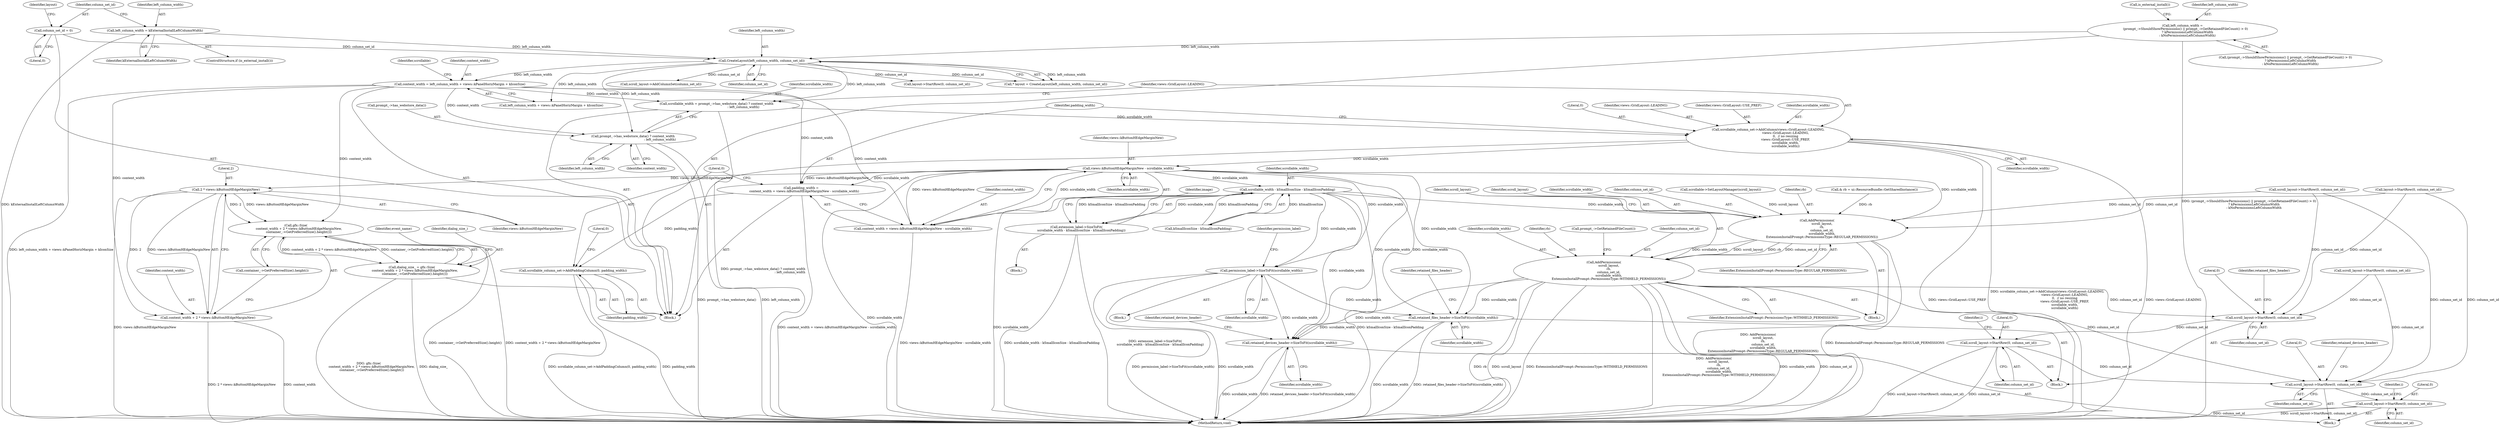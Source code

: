 digraph "0_Chrome_0a1c15fecb1240ab909e1431b6127410c3b380e0_0@integer" {
"1000215" [label="(Call,content_width = left_column_width + views::kPanelHorizMargin + kIconSize)"];
"1000126" [label="(Call,CreateLayout(left_column_width, column_set_id))"];
"1000116" [label="(Call,left_column_width = kExternalInstallLeftColumnWidth)"];
"1000104" [label="(Call,left_column_width =\n      (prompt_->ShouldShowPermissions() || prompt_->GetRetainedFileCount() > 0)\n          ? kPermissionsLeftColumnWidth\n          : kNoPermissionsLeftColumnWidth)"];
"1000120" [label="(Call,column_set_id = 0)"];
"1000240" [label="(Call,scrollable_width = prompt_->has_webstore_data() ? content_width\n                                                      : left_column_width)"];
"1000246" [label="(Call,scrollable_column_set->AddColumn(views::GridLayout::LEADING,\n                                   views::GridLayout::LEADING,\n                                   0,  // no resizing\n                                   views::GridLayout::USE_PREF,\n                                   scrollable_width,\n                                   scrollable_width))"];
"1000258" [label="(Call,views::kButtonHEdgeMarginNew - scrollable_width)"];
"1000254" [label="(Call,padding_width =\n      content_width + views::kButtonHEdgeMarginNew - scrollable_width)"];
"1000261" [label="(Call,scrollable_column_set->AddPaddingColumn(0, padding_width))"];
"1000256" [label="(Call,content_width + views::kButtonHEdgeMarginNew - scrollable_width)"];
"1000305" [label="(Call,scrollable_width - kSmallIconSize - kSmallIconPadding)"];
"1000304" [label="(Call,extension_label->SizeToFit(\n          scrollable_width - kSmallIconSize - kSmallIconPadding))"];
"1000336" [label="(Call,AddPermissions(\n          scroll_layout,\n          rb,\n          column_set_id,\n          scrollable_width,\n          ExtensionInstallPrompt::PermissionsType::REGULAR_PERMISSIONS))"];
"1000342" [label="(Call,AddPermissions(\n          scroll_layout,\n          rb,\n          column_set_id,\n          scrollable_width,\n          ExtensionInstallPrompt::PermissionsType::WITHHELD_PERMISSIONS))"];
"1000375" [label="(Call,scroll_layout->StartRow(0, column_set_id))"];
"1000391" [label="(Call,scroll_layout->StartRow(0, column_set_id))"];
"1000422" [label="(Call,scroll_layout->StartRow(0, column_set_id))"];
"1000438" [label="(Call,scroll_layout->StartRow(0, column_set_id))"];
"1000387" [label="(Call,retained_files_header->SizeToFit(scrollable_width))"];
"1000434" [label="(Call,retained_devices_header->SizeToFit(scrollable_width))"];
"1000365" [label="(Call,permission_label->SizeToFit(scrollable_width))"];
"1000480" [label="(Call,2 * views::kButtonHEdgeMarginNew)"];
"1000477" [label="(Call,gfx::Size(\n      content_width + 2 * views::kButtonHEdgeMarginNew,\n      container_->GetPreferredSize().height()))"];
"1000475" [label="(Call,dialog_size_ = gfx::Size(\n      content_width + 2 * views::kButtonHEdgeMarginNew,\n      container_->GetPreferredSize().height()))"];
"1000478" [label="(Call,content_width + 2 * views::kButtonHEdgeMarginNew)"];
"1000242" [label="(Call,prompt_->has_webstore_data() ? content_width\n                                                      : left_column_width)"];
"1000340" [label="(Identifier,scrollable_width)"];
"1000116" [label="(Call,left_column_width = kExternalInstallLeftColumnWidth)"];
"1000368" [label="(Identifier,permission_label)"];
"1000423" [label="(Literal,0)"];
"1000345" [label="(Identifier,column_set_id)"];
"1000124" [label="(Call,* layout = CreateLayout(left_column_width, column_set_id))"];
"1000247" [label="(Identifier,views::GridLayout::LEADING)"];
"1000341" [label="(Identifier,ExtensionInstallPrompt::PermissionsType::REGULAR_PERMISSIONS)"];
"1000339" [label="(Identifier,column_set_id)"];
"1000486" [label="(Identifier,event_name)"];
"1000343" [label="(Identifier,scroll_layout)"];
"1000118" [label="(Identifier,kExternalInstallLeftColumnWidth)"];
"1000481" [label="(Literal,2)"];
"1000255" [label="(Identifier,padding_width)"];
"1000126" [label="(Call,CreateLayout(left_column_width, column_set_id))"];
"1000445" [label="(Identifier,i)"];
"1000495" [label="(MethodReturn,void)"];
"1000388" [label="(Identifier,scrollable_width)"];
"1000232" [label="(Call,scrollable->SetLayoutManager(scroll_layout))"];
"1000263" [label="(Identifier,padding_width)"];
"1000390" [label="(Identifier,retained_files_header)"];
"1000217" [label="(Call,left_column_width + views::kPanelHorizMargin + kIconSize)"];
"1000338" [label="(Identifier,rb)"];
"1000346" [label="(Identifier,scrollable_width)"];
"1000260" [label="(Identifier,scrollable_width)"];
"1000125" [label="(Identifier,layout)"];
"1000104" [label="(Call,left_column_width =\n      (prompt_->ShouldShowPermissions() || prompt_->GetRetainedFileCount() > 0)\n          ? kPermissionsLeftColumnWidth\n          : kNoPermissionsLeftColumnWidth)"];
"1000245" [label="(Identifier,left_column_width)"];
"1000262" [label="(Literal,0)"];
"1000437" [label="(Identifier,retained_devices_header)"];
"1000215" [label="(Call,content_width = left_column_width + views::kPanelHorizMargin + kIconSize)"];
"1000418" [label="(Block,)"];
"1000127" [label="(Identifier,left_column_width)"];
"1000261" [label="(Call,scrollable_column_set->AddPaddingColumn(0, padding_width))"];
"1000307" [label="(Call,kSmallIconSize - kSmallIconPadding)"];
"1000376" [label="(Literal,0)"];
"1000365" [label="(Call,permission_label->SizeToFit(scrollable_width))"];
"1000477" [label="(Call,gfx::Size(\n      content_width + 2 * views::kButtonHEdgeMarginNew,\n      container_->GetPreferredSize().height()))"];
"1000476" [label="(Identifier,dialog_size_)"];
"1000237" [label="(Call,scroll_layout->AddColumnSet(column_set_id))"];
"1000375" [label="(Call,scroll_layout->StartRow(0, column_set_id))"];
"1000377" [label="(Identifier,column_set_id)"];
"1000251" [label="(Identifier,scrollable_width)"];
"1000264" [label="(Call,layout->StartRow(0, column_set_id))"];
"1000256" [label="(Call,content_width + views::kButtonHEdgeMarginNew - scrollable_width)"];
"1000242" [label="(Call,prompt_->has_webstore_data() ? content_width\n                                                      : left_column_width)"];
"1000349" [label="(Block,)"];
"1000482" [label="(Identifier,views::kButtonHEdgeMarginNew)"];
"1000122" [label="(Literal,0)"];
"1000249" [label="(Literal,0)"];
"1000438" [label="(Call,scroll_layout->StartRow(0, column_set_id))"];
"1000130" [label="(Call,& rb = ui::ResourceBundle::GetSharedInstance())"];
"1000102" [label="(Block,)"];
"1000387" [label="(Call,retained_files_header->SizeToFit(scrollable_width))"];
"1000258" [label="(Call,views::kButtonHEdgeMarginNew - scrollable_width)"];
"1000344" [label="(Identifier,rb)"];
"1000114" [label="(ControlStructure,if (is_external_install()))"];
"1000347" [label="(Identifier,ExtensionInstallPrompt::PermissionsType::WITHHELD_PERMISSIONS)"];
"1000380" [label="(Identifier,retained_files_header)"];
"1000366" [label="(Identifier,scrollable_width)"];
"1000117" [label="(Identifier,left_column_width)"];
"1000312" [label="(Identifier,image)"];
"1000422" [label="(Call,scroll_layout->StartRow(0, column_set_id))"];
"1000252" [label="(Identifier,scrollable_width)"];
"1000240" [label="(Call,scrollable_width = prompt_->has_webstore_data() ? content_width\n                                                      : left_column_width)"];
"1000246" [label="(Call,scrollable_column_set->AddColumn(views::GridLayout::LEADING,\n                                   views::GridLayout::LEADING,\n                                   0,  // no resizing\n                                   views::GridLayout::USE_PREF,\n                                   scrollable_width,\n                                   scrollable_width))"];
"1000243" [label="(Call,prompt_->has_webstore_data())"];
"1000120" [label="(Call,column_set_id = 0)"];
"1000248" [label="(Identifier,views::GridLayout::LEADING)"];
"1000391" [label="(Call,scroll_layout->StartRow(0, column_set_id))"];
"1000115" [label="(Call,is_external_install())"];
"1000305" [label="(Call,scrollable_width - kSmallIconSize - kSmallIconPadding)"];
"1000424" [label="(Identifier,column_set_id)"];
"1000259" [label="(Identifier,views::kButtonHEdgeMarginNew)"];
"1000336" [label="(Call,AddPermissions(\n          scroll_layout,\n          rb,\n          column_set_id,\n          scrollable_width,\n          ExtensionInstallPrompt::PermissionsType::REGULAR_PERMISSIONS))"];
"1000427" [label="(Identifier,retained_devices_header)"];
"1000342" [label="(Call,AddPermissions(\n          scroll_layout,\n          rb,\n          column_set_id,\n          scrollable_width,\n          ExtensionInstallPrompt::PermissionsType::WITHHELD_PERMISSIONS))"];
"1000440" [label="(Identifier,column_set_id)"];
"1000337" [label="(Identifier,scroll_layout)"];
"1000121" [label="(Identifier,column_set_id)"];
"1000353" [label="(Call,scroll_layout->StartRow(0, column_set_id))"];
"1000434" [label="(Call,retained_devices_header->SizeToFit(scrollable_width))"];
"1000370" [label="(Call,prompt_->GetRetainedFileCount())"];
"1000398" [label="(Identifier,i)"];
"1000257" [label="(Identifier,content_width)"];
"1000128" [label="(Identifier,column_set_id)"];
"1000106" [label="(Call,(prompt_->ShouldShowPermissions() || prompt_->GetRetainedFileCount() > 0)\n          ? kPermissionsLeftColumnWidth\n          : kNoPermissionsLeftColumnWidth)"];
"1000392" [label="(Literal,0)"];
"1000241" [label="(Identifier,scrollable_width)"];
"1000292" [label="(Call,scroll_layout->StartRow(0, column_set_id))"];
"1000479" [label="(Identifier,content_width)"];
"1000136" [label="(Call,layout->StartRow(0, column_set_id))"];
"1000224" [label="(Identifier,scrollable)"];
"1000304" [label="(Call,extension_label->SizeToFit(\n          scrollable_width - kSmallIconSize - kSmallIconPadding))"];
"1000216" [label="(Identifier,content_width)"];
"1000393" [label="(Identifier,column_set_id)"];
"1000439" [label="(Literal,0)"];
"1000478" [label="(Call,content_width + 2 * views::kButtonHEdgeMarginNew)"];
"1000475" [label="(Call,dialog_size_ = gfx::Size(\n      content_width + 2 * views::kButtonHEdgeMarginNew,\n      container_->GetPreferredSize().height()))"];
"1000306" [label="(Identifier,scrollable_width)"];
"1000483" [label="(Call,container_->GetPreferredSize().height())"];
"1000371" [label="(Block,)"];
"1000291" [label="(Block,)"];
"1000244" [label="(Identifier,content_width)"];
"1000480" [label="(Call,2 * views::kButtonHEdgeMarginNew)"];
"1000435" [label="(Identifier,scrollable_width)"];
"1000250" [label="(Identifier,views::GridLayout::USE_PREF)"];
"1000254" [label="(Call,padding_width =\n      content_width + views::kButtonHEdgeMarginNew - scrollable_width)"];
"1000105" [label="(Identifier,left_column_width)"];
"1000265" [label="(Literal,0)"];
"1000335" [label="(Block,)"];
"1000215" -> "1000102"  [label="AST: "];
"1000215" -> "1000217"  [label="CFG: "];
"1000216" -> "1000215"  [label="AST: "];
"1000217" -> "1000215"  [label="AST: "];
"1000224" -> "1000215"  [label="CFG: "];
"1000215" -> "1000495"  [label="DDG: left_column_width + views::kPanelHorizMargin + kIconSize"];
"1000126" -> "1000215"  [label="DDG: left_column_width"];
"1000215" -> "1000240"  [label="DDG: content_width"];
"1000215" -> "1000242"  [label="DDG: content_width"];
"1000215" -> "1000254"  [label="DDG: content_width"];
"1000215" -> "1000256"  [label="DDG: content_width"];
"1000215" -> "1000477"  [label="DDG: content_width"];
"1000215" -> "1000478"  [label="DDG: content_width"];
"1000126" -> "1000124"  [label="AST: "];
"1000126" -> "1000128"  [label="CFG: "];
"1000127" -> "1000126"  [label="AST: "];
"1000128" -> "1000126"  [label="AST: "];
"1000124" -> "1000126"  [label="CFG: "];
"1000126" -> "1000124"  [label="DDG: left_column_width"];
"1000126" -> "1000124"  [label="DDG: column_set_id"];
"1000116" -> "1000126"  [label="DDG: left_column_width"];
"1000104" -> "1000126"  [label="DDG: left_column_width"];
"1000120" -> "1000126"  [label="DDG: column_set_id"];
"1000126" -> "1000136"  [label="DDG: column_set_id"];
"1000126" -> "1000217"  [label="DDG: left_column_width"];
"1000126" -> "1000237"  [label="DDG: column_set_id"];
"1000126" -> "1000240"  [label="DDG: left_column_width"];
"1000126" -> "1000242"  [label="DDG: left_column_width"];
"1000116" -> "1000114"  [label="AST: "];
"1000116" -> "1000118"  [label="CFG: "];
"1000117" -> "1000116"  [label="AST: "];
"1000118" -> "1000116"  [label="AST: "];
"1000121" -> "1000116"  [label="CFG: "];
"1000116" -> "1000495"  [label="DDG: kExternalInstallLeftColumnWidth"];
"1000104" -> "1000102"  [label="AST: "];
"1000104" -> "1000106"  [label="CFG: "];
"1000105" -> "1000104"  [label="AST: "];
"1000106" -> "1000104"  [label="AST: "];
"1000115" -> "1000104"  [label="CFG: "];
"1000104" -> "1000495"  [label="DDG: (prompt_->ShouldShowPermissions() || prompt_->GetRetainedFileCount() > 0)\n          ? kPermissionsLeftColumnWidth\n          : kNoPermissionsLeftColumnWidth"];
"1000120" -> "1000102"  [label="AST: "];
"1000120" -> "1000122"  [label="CFG: "];
"1000121" -> "1000120"  [label="AST: "];
"1000122" -> "1000120"  [label="AST: "];
"1000125" -> "1000120"  [label="CFG: "];
"1000240" -> "1000102"  [label="AST: "];
"1000240" -> "1000242"  [label="CFG: "];
"1000241" -> "1000240"  [label="AST: "];
"1000242" -> "1000240"  [label="AST: "];
"1000247" -> "1000240"  [label="CFG: "];
"1000240" -> "1000495"  [label="DDG: prompt_->has_webstore_data() ? content_width\n                                                      : left_column_width"];
"1000240" -> "1000246"  [label="DDG: scrollable_width"];
"1000246" -> "1000102"  [label="AST: "];
"1000246" -> "1000252"  [label="CFG: "];
"1000247" -> "1000246"  [label="AST: "];
"1000248" -> "1000246"  [label="AST: "];
"1000249" -> "1000246"  [label="AST: "];
"1000250" -> "1000246"  [label="AST: "];
"1000251" -> "1000246"  [label="AST: "];
"1000252" -> "1000246"  [label="AST: "];
"1000255" -> "1000246"  [label="CFG: "];
"1000246" -> "1000495"  [label="DDG: views::GridLayout::LEADING"];
"1000246" -> "1000495"  [label="DDG: views::GridLayout::USE_PREF"];
"1000246" -> "1000495"  [label="DDG: scrollable_column_set->AddColumn(views::GridLayout::LEADING,\n                                   views::GridLayout::LEADING,\n                                   0,  // no resizing\n                                   views::GridLayout::USE_PREF,\n                                   scrollable_width,\n                                   scrollable_width)"];
"1000246" -> "1000258"  [label="DDG: scrollable_width"];
"1000258" -> "1000256"  [label="AST: "];
"1000258" -> "1000260"  [label="CFG: "];
"1000259" -> "1000258"  [label="AST: "];
"1000260" -> "1000258"  [label="AST: "];
"1000256" -> "1000258"  [label="CFG: "];
"1000258" -> "1000495"  [label="DDG: scrollable_width"];
"1000258" -> "1000254"  [label="DDG: views::kButtonHEdgeMarginNew"];
"1000258" -> "1000254"  [label="DDG: scrollable_width"];
"1000258" -> "1000256"  [label="DDG: views::kButtonHEdgeMarginNew"];
"1000258" -> "1000256"  [label="DDG: scrollable_width"];
"1000258" -> "1000305"  [label="DDG: scrollable_width"];
"1000258" -> "1000336"  [label="DDG: scrollable_width"];
"1000258" -> "1000365"  [label="DDG: scrollable_width"];
"1000258" -> "1000387"  [label="DDG: scrollable_width"];
"1000258" -> "1000434"  [label="DDG: scrollable_width"];
"1000258" -> "1000480"  [label="DDG: views::kButtonHEdgeMarginNew"];
"1000254" -> "1000102"  [label="AST: "];
"1000254" -> "1000256"  [label="CFG: "];
"1000255" -> "1000254"  [label="AST: "];
"1000256" -> "1000254"  [label="AST: "];
"1000262" -> "1000254"  [label="CFG: "];
"1000254" -> "1000495"  [label="DDG: content_width + views::kButtonHEdgeMarginNew - scrollable_width"];
"1000254" -> "1000261"  [label="DDG: padding_width"];
"1000261" -> "1000102"  [label="AST: "];
"1000261" -> "1000263"  [label="CFG: "];
"1000262" -> "1000261"  [label="AST: "];
"1000263" -> "1000261"  [label="AST: "];
"1000265" -> "1000261"  [label="CFG: "];
"1000261" -> "1000495"  [label="DDG: padding_width"];
"1000261" -> "1000495"  [label="DDG: scrollable_column_set->AddPaddingColumn(0, padding_width)"];
"1000257" -> "1000256"  [label="AST: "];
"1000256" -> "1000495"  [label="DDG: views::kButtonHEdgeMarginNew - scrollable_width"];
"1000305" -> "1000304"  [label="AST: "];
"1000305" -> "1000307"  [label="CFG: "];
"1000306" -> "1000305"  [label="AST: "];
"1000307" -> "1000305"  [label="AST: "];
"1000304" -> "1000305"  [label="CFG: "];
"1000305" -> "1000495"  [label="DDG: kSmallIconSize - kSmallIconPadding"];
"1000305" -> "1000495"  [label="DDG: scrollable_width"];
"1000305" -> "1000304"  [label="DDG: scrollable_width"];
"1000305" -> "1000304"  [label="DDG: kSmallIconSize - kSmallIconPadding"];
"1000307" -> "1000305"  [label="DDG: kSmallIconSize"];
"1000307" -> "1000305"  [label="DDG: kSmallIconPadding"];
"1000305" -> "1000336"  [label="DDG: scrollable_width"];
"1000305" -> "1000365"  [label="DDG: scrollable_width"];
"1000305" -> "1000387"  [label="DDG: scrollable_width"];
"1000305" -> "1000434"  [label="DDG: scrollable_width"];
"1000304" -> "1000291"  [label="AST: "];
"1000312" -> "1000304"  [label="CFG: "];
"1000304" -> "1000495"  [label="DDG: extension_label->SizeToFit(\n          scrollable_width - kSmallIconSize - kSmallIconPadding)"];
"1000304" -> "1000495"  [label="DDG: scrollable_width - kSmallIconSize - kSmallIconPadding"];
"1000336" -> "1000335"  [label="AST: "];
"1000336" -> "1000341"  [label="CFG: "];
"1000337" -> "1000336"  [label="AST: "];
"1000338" -> "1000336"  [label="AST: "];
"1000339" -> "1000336"  [label="AST: "];
"1000340" -> "1000336"  [label="AST: "];
"1000341" -> "1000336"  [label="AST: "];
"1000343" -> "1000336"  [label="CFG: "];
"1000336" -> "1000495"  [label="DDG: AddPermissions(\n          scroll_layout,\n          rb,\n          column_set_id,\n          scrollable_width,\n          ExtensionInstallPrompt::PermissionsType::REGULAR_PERMISSIONS)"];
"1000336" -> "1000495"  [label="DDG: ExtensionInstallPrompt::PermissionsType::REGULAR_PERMISSIONS"];
"1000232" -> "1000336"  [label="DDG: scroll_layout"];
"1000130" -> "1000336"  [label="DDG: rb"];
"1000292" -> "1000336"  [label="DDG: column_set_id"];
"1000264" -> "1000336"  [label="DDG: column_set_id"];
"1000336" -> "1000342"  [label="DDG: scroll_layout"];
"1000336" -> "1000342"  [label="DDG: rb"];
"1000336" -> "1000342"  [label="DDG: column_set_id"];
"1000336" -> "1000342"  [label="DDG: scrollable_width"];
"1000342" -> "1000335"  [label="AST: "];
"1000342" -> "1000347"  [label="CFG: "];
"1000343" -> "1000342"  [label="AST: "];
"1000344" -> "1000342"  [label="AST: "];
"1000345" -> "1000342"  [label="AST: "];
"1000346" -> "1000342"  [label="AST: "];
"1000347" -> "1000342"  [label="AST: "];
"1000370" -> "1000342"  [label="CFG: "];
"1000342" -> "1000495"  [label="DDG: rb"];
"1000342" -> "1000495"  [label="DDG: scroll_layout"];
"1000342" -> "1000495"  [label="DDG: ExtensionInstallPrompt::PermissionsType::WITHHELD_PERMISSIONS"];
"1000342" -> "1000495"  [label="DDG: AddPermissions(\n          scroll_layout,\n          rb,\n          column_set_id,\n          scrollable_width,\n          ExtensionInstallPrompt::PermissionsType::WITHHELD_PERMISSIONS)"];
"1000342" -> "1000495"  [label="DDG: scrollable_width"];
"1000342" -> "1000495"  [label="DDG: column_set_id"];
"1000342" -> "1000375"  [label="DDG: column_set_id"];
"1000342" -> "1000387"  [label="DDG: scrollable_width"];
"1000342" -> "1000422"  [label="DDG: column_set_id"];
"1000342" -> "1000434"  [label="DDG: scrollable_width"];
"1000375" -> "1000371"  [label="AST: "];
"1000375" -> "1000377"  [label="CFG: "];
"1000376" -> "1000375"  [label="AST: "];
"1000377" -> "1000375"  [label="AST: "];
"1000380" -> "1000375"  [label="CFG: "];
"1000292" -> "1000375"  [label="DDG: column_set_id"];
"1000264" -> "1000375"  [label="DDG: column_set_id"];
"1000353" -> "1000375"  [label="DDG: column_set_id"];
"1000375" -> "1000391"  [label="DDG: column_set_id"];
"1000391" -> "1000371"  [label="AST: "];
"1000391" -> "1000393"  [label="CFG: "];
"1000392" -> "1000391"  [label="AST: "];
"1000393" -> "1000391"  [label="AST: "];
"1000398" -> "1000391"  [label="CFG: "];
"1000391" -> "1000495"  [label="DDG: column_set_id"];
"1000391" -> "1000495"  [label="DDG: scroll_layout->StartRow(0, column_set_id)"];
"1000391" -> "1000422"  [label="DDG: column_set_id"];
"1000422" -> "1000418"  [label="AST: "];
"1000422" -> "1000424"  [label="CFG: "];
"1000423" -> "1000422"  [label="AST: "];
"1000424" -> "1000422"  [label="AST: "];
"1000427" -> "1000422"  [label="CFG: "];
"1000292" -> "1000422"  [label="DDG: column_set_id"];
"1000264" -> "1000422"  [label="DDG: column_set_id"];
"1000353" -> "1000422"  [label="DDG: column_set_id"];
"1000422" -> "1000438"  [label="DDG: column_set_id"];
"1000438" -> "1000418"  [label="AST: "];
"1000438" -> "1000440"  [label="CFG: "];
"1000439" -> "1000438"  [label="AST: "];
"1000440" -> "1000438"  [label="AST: "];
"1000445" -> "1000438"  [label="CFG: "];
"1000438" -> "1000495"  [label="DDG: column_set_id"];
"1000438" -> "1000495"  [label="DDG: scroll_layout->StartRow(0, column_set_id)"];
"1000387" -> "1000371"  [label="AST: "];
"1000387" -> "1000388"  [label="CFG: "];
"1000388" -> "1000387"  [label="AST: "];
"1000390" -> "1000387"  [label="CFG: "];
"1000387" -> "1000495"  [label="DDG: scrollable_width"];
"1000387" -> "1000495"  [label="DDG: retained_files_header->SizeToFit(scrollable_width)"];
"1000365" -> "1000387"  [label="DDG: scrollable_width"];
"1000387" -> "1000434"  [label="DDG: scrollable_width"];
"1000434" -> "1000418"  [label="AST: "];
"1000434" -> "1000435"  [label="CFG: "];
"1000435" -> "1000434"  [label="AST: "];
"1000437" -> "1000434"  [label="CFG: "];
"1000434" -> "1000495"  [label="DDG: retained_devices_header->SizeToFit(scrollable_width)"];
"1000434" -> "1000495"  [label="DDG: scrollable_width"];
"1000365" -> "1000434"  [label="DDG: scrollable_width"];
"1000365" -> "1000349"  [label="AST: "];
"1000365" -> "1000366"  [label="CFG: "];
"1000366" -> "1000365"  [label="AST: "];
"1000368" -> "1000365"  [label="CFG: "];
"1000365" -> "1000495"  [label="DDG: permission_label->SizeToFit(scrollable_width)"];
"1000365" -> "1000495"  [label="DDG: scrollable_width"];
"1000480" -> "1000478"  [label="AST: "];
"1000480" -> "1000482"  [label="CFG: "];
"1000481" -> "1000480"  [label="AST: "];
"1000482" -> "1000480"  [label="AST: "];
"1000478" -> "1000480"  [label="CFG: "];
"1000480" -> "1000495"  [label="DDG: views::kButtonHEdgeMarginNew"];
"1000480" -> "1000477"  [label="DDG: 2"];
"1000480" -> "1000477"  [label="DDG: views::kButtonHEdgeMarginNew"];
"1000480" -> "1000478"  [label="DDG: 2"];
"1000480" -> "1000478"  [label="DDG: views::kButtonHEdgeMarginNew"];
"1000477" -> "1000475"  [label="AST: "];
"1000477" -> "1000483"  [label="CFG: "];
"1000478" -> "1000477"  [label="AST: "];
"1000483" -> "1000477"  [label="AST: "];
"1000475" -> "1000477"  [label="CFG: "];
"1000477" -> "1000495"  [label="DDG: container_->GetPreferredSize().height()"];
"1000477" -> "1000495"  [label="DDG: content_width + 2 * views::kButtonHEdgeMarginNew"];
"1000477" -> "1000475"  [label="DDG: content_width + 2 * views::kButtonHEdgeMarginNew"];
"1000477" -> "1000475"  [label="DDG: container_->GetPreferredSize().height()"];
"1000475" -> "1000102"  [label="AST: "];
"1000476" -> "1000475"  [label="AST: "];
"1000486" -> "1000475"  [label="CFG: "];
"1000475" -> "1000495"  [label="DDG: dialog_size_"];
"1000475" -> "1000495"  [label="DDG: gfx::Size(\n      content_width + 2 * views::kButtonHEdgeMarginNew,\n      container_->GetPreferredSize().height())"];
"1000479" -> "1000478"  [label="AST: "];
"1000483" -> "1000478"  [label="CFG: "];
"1000478" -> "1000495"  [label="DDG: content_width"];
"1000478" -> "1000495"  [label="DDG: 2 * views::kButtonHEdgeMarginNew"];
"1000242" -> "1000244"  [label="CFG: "];
"1000242" -> "1000245"  [label="CFG: "];
"1000243" -> "1000242"  [label="AST: "];
"1000244" -> "1000242"  [label="AST: "];
"1000245" -> "1000242"  [label="AST: "];
"1000242" -> "1000495"  [label="DDG: left_column_width"];
"1000242" -> "1000495"  [label="DDG: prompt_->has_webstore_data()"];
}
